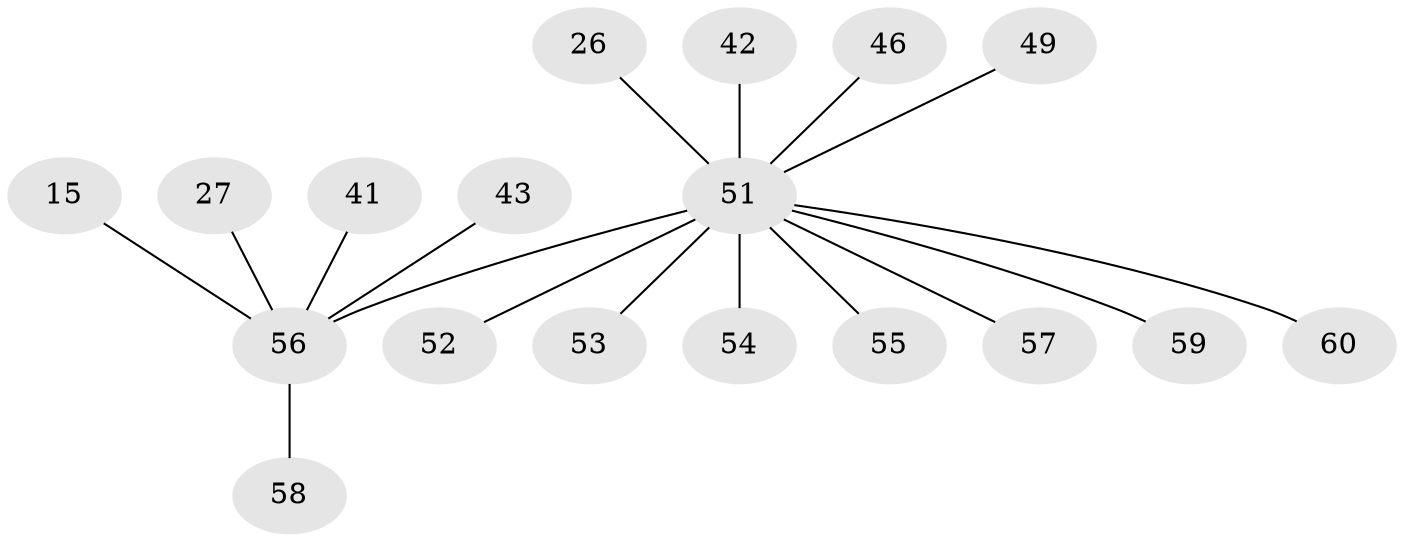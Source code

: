 // original degree distribution, {1: 0.5666666666666667, 11: 0.03333333333333333, 5: 0.016666666666666666, 4: 0.05, 10: 0.016666666666666666, 2: 0.23333333333333334, 8: 0.016666666666666666, 3: 0.05, 6: 0.016666666666666666}
// Generated by graph-tools (version 1.1) at 2025/50/03/04/25 21:50:32]
// undirected, 18 vertices, 17 edges
graph export_dot {
graph [start="1"]
  node [color=gray90,style=filled];
  15;
  26 [super="+10"];
  27;
  41;
  42 [super="+32"];
  43;
  46 [super="+36+39"];
  49 [super="+21"];
  51 [super="+22+30+50+44+16+18+19+23+24+25+28+29+38+40+45"];
  52;
  53 [super="+48"];
  54;
  55;
  56 [super="+3+8+13"];
  57;
  58 [super="+11"];
  59;
  60 [super="+47"];
  15 -- 56;
  26 -- 51 [weight=2];
  27 -- 56;
  41 -- 56;
  42 -- 51 [weight=2];
  43 -- 56;
  46 -- 51;
  49 -- 51;
  51 -- 57;
  51 -- 56 [weight=4];
  51 -- 52;
  51 -- 54;
  51 -- 55 [weight=2];
  51 -- 59 [weight=2];
  51 -- 60;
  51 -- 53;
  56 -- 58 [weight=2];
}
